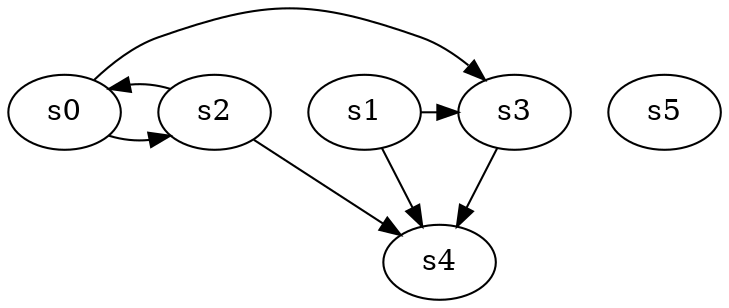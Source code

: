 digraph game_0714_complex_6 {
    s0 [name="s0", player=1];
    s1 [name="s1", player=1];
    s2 [name="s2", player=0];
    s3 [name="s3", player=1];
    s4 [name="s4", player=1, target=1];
    s5 [name="s5", player=0, target=1];

    s0 -> s2 [constraint="!(time % 4 == 3)"];
    s0 -> s3 [constraint="!(time % 2 == 0)"];
    s1 -> s3 [constraint="time % 4 == 1 || time % 5 == 4"];
    s1 -> s4;
    s2 -> s0 [constraint="time % 4 == 2 && time % 5 == 1"];
    s2 -> s4 [constraint="time % 2 == 1 && time % 3 == 0"];
    s3 -> s4;
}
